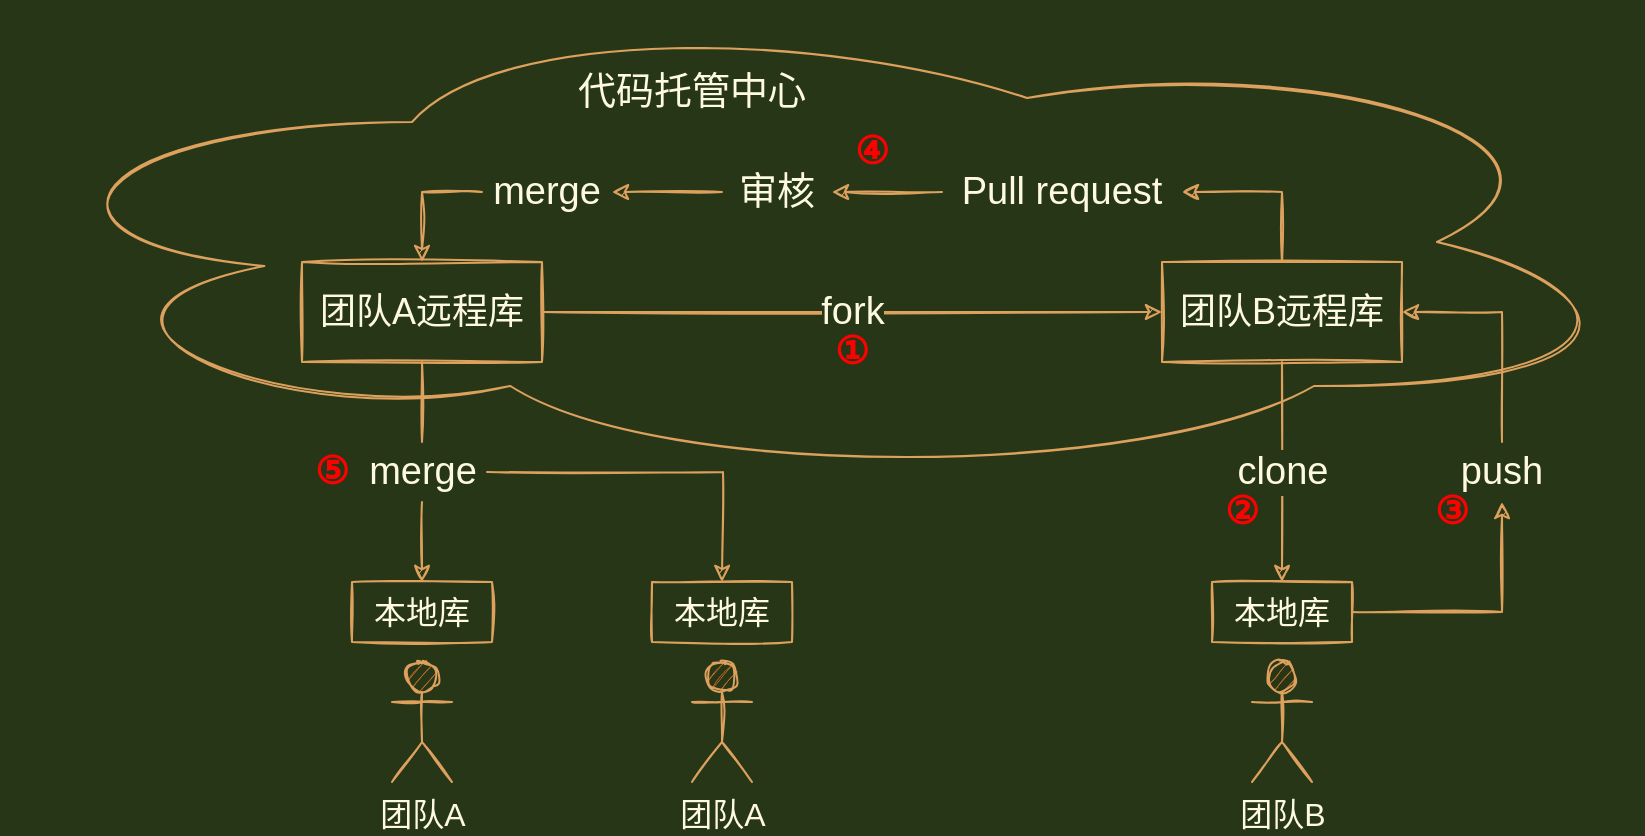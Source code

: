 <mxfile version="18.0.1" type="device"><diagram id="S0wWg6hAKBPex8UjPCye" name="第 1 页"><mxGraphModel dx="1092" dy="713" grid="0" gridSize="10" guides="1" tooltips="1" connect="1" arrows="1" fold="1" page="0" pageScale="1" pageWidth="1600" pageHeight="900" background="#283618" math="0" shadow="0"><root><mxCell id="0"/><mxCell id="1" parent="0"/><mxCell id="6qC6XSYqrlfWXTyf5UQ6-1" value="" style="ellipse;shape=cloud;whiteSpace=wrap;html=1;fillColor=none;sketch=1;strokeColor=#DDA15E;fontColor=#FEFAE0;" parent="1" vertex="1"><mxGeometry x="10" y="70" width="820" height="240" as="geometry"/></mxCell><mxCell id="6qC6XSYqrlfWXTyf5UQ6-20" value="" style="group;sketch=1;fontColor=#FEFAE0;" parent="1" vertex="1" connectable="0"><mxGeometry x="335" y="360" width="70" height="100" as="geometry"/></mxCell><mxCell id="6qC6XSYqrlfWXTyf5UQ6-6" value="团队A" style="shape=umlActor;verticalLabelPosition=bottom;verticalAlign=top;html=1;outlineConnect=0;fontSize=16;sketch=1;fillColor=#BC6C25;strokeColor=#DDA15E;fontColor=#FEFAE0;" parent="6qC6XSYqrlfWXTyf5UQ6-20" vertex="1"><mxGeometry x="20" y="40" width="30" height="60" as="geometry"/></mxCell><mxCell id="6qC6XSYqrlfWXTyf5UQ6-11" value="&lt;font style=&quot;font-size: 16px;&quot;&gt;本地库&lt;/font&gt;" style="rounded=0;whiteSpace=wrap;html=1;fontSize=19;fillColor=none;sketch=1;strokeColor=#DDA15E;fontColor=#FEFAE0;" parent="6qC6XSYqrlfWXTyf5UQ6-20" vertex="1"><mxGeometry width="70" height="30" as="geometry"/></mxCell><mxCell id="6qC6XSYqrlfWXTyf5UQ6-21" value="" style="group;sketch=1;fontColor=#FEFAE0;" parent="1" vertex="1" connectable="0"><mxGeometry x="185" y="360" width="70" height="100" as="geometry"/></mxCell><mxCell id="6qC6XSYqrlfWXTyf5UQ6-5" value="团队A" style="shape=umlActor;verticalLabelPosition=bottom;verticalAlign=top;html=1;outlineConnect=0;fontSize=16;sketch=1;fillColor=#BC6C25;strokeColor=#DDA15E;fontColor=#FEFAE0;" parent="6qC6XSYqrlfWXTyf5UQ6-21" vertex="1"><mxGeometry x="20" y="40" width="30" height="60" as="geometry"/></mxCell><mxCell id="6qC6XSYqrlfWXTyf5UQ6-10" value="&lt;font style=&quot;font-size: 16px;&quot;&gt;本地库&lt;/font&gt;" style="rounded=0;whiteSpace=wrap;html=1;fontSize=19;fillColor=none;sketch=1;strokeColor=#DDA15E;fontColor=#FEFAE0;" parent="6qC6XSYqrlfWXTyf5UQ6-21" vertex="1"><mxGeometry width="70" height="30" as="geometry"/></mxCell><mxCell id="nlCTYqaAcT6pLCp0BvTH-1" value="" style="group;sketch=1;fontColor=#FEFAE0;" parent="1" vertex="1" connectable="0"><mxGeometry x="615" y="360" width="70" height="100" as="geometry"/></mxCell><mxCell id="nlCTYqaAcT6pLCp0BvTH-2" value="团队B" style="shape=umlActor;verticalLabelPosition=bottom;verticalAlign=top;html=1;outlineConnect=0;fontSize=16;sketch=1;fillColor=#BC6C25;strokeColor=#DDA15E;fontColor=#FEFAE0;" parent="nlCTYqaAcT6pLCp0BvTH-1" vertex="1"><mxGeometry x="20" y="40" width="30" height="60" as="geometry"/></mxCell><mxCell id="nlCTYqaAcT6pLCp0BvTH-3" value="&lt;font style=&quot;font-size: 16px;&quot;&gt;本地库&lt;/font&gt;" style="rounded=0;whiteSpace=wrap;html=1;fontSize=19;fillColor=none;sketch=1;strokeColor=#DDA15E;fontColor=#FEFAE0;" parent="nlCTYqaAcT6pLCp0BvTH-1" vertex="1"><mxGeometry width="70" height="30" as="geometry"/></mxCell><mxCell id="nlCTYqaAcT6pLCp0BvTH-4" value="&lt;font style=&quot;font-size: 18px;&quot;&gt;团队A远程库&lt;/font&gt;" style="rounded=0;whiteSpace=wrap;html=1;fillColor=none;sketch=1;strokeColor=#DDA15E;fontColor=#FEFAE0;" parent="1" vertex="1"><mxGeometry x="160" y="200" width="120" height="50" as="geometry"/></mxCell><mxCell id="nlCTYqaAcT6pLCp0BvTH-5" value="&lt;font style=&quot;font-size: 19px;&quot;&gt;代码托管中心&lt;/font&gt;" style="text;html=1;strokeColor=none;fillColor=none;align=center;verticalAlign=middle;whiteSpace=wrap;rounded=0;fontSize=18;sketch=1;fontColor=#FEFAE0;" parent="1" vertex="1"><mxGeometry x="280" y="100" width="150" height="30" as="geometry"/></mxCell><mxCell id="nlCTYqaAcT6pLCp0BvTH-6" value="&lt;font style=&quot;font-size: 18px;&quot;&gt;团队B远程库&lt;/font&gt;" style="rounded=0;whiteSpace=wrap;html=1;fillColor=none;sketch=1;strokeColor=#DDA15E;fontColor=#FEFAE0;" parent="1" vertex="1"><mxGeometry x="590" y="200" width="120" height="50" as="geometry"/></mxCell><mxCell id="nlCTYqaAcT6pLCp0BvTH-9" value="fork" style="endArrow=classic;html=1;rounded=0;fontSize=19;exitX=1;exitY=0.5;exitDx=0;exitDy=0;entryX=0;entryY=0.5;entryDx=0;entryDy=0;sketch=1;labelBackgroundColor=#283618;strokeColor=#DDA15E;fontColor=#FEFAE0;" parent="1" source="nlCTYqaAcT6pLCp0BvTH-4" target="nlCTYqaAcT6pLCp0BvTH-6" edge="1"><mxGeometry width="50" height="50" relative="1" as="geometry"><mxPoint x="420" y="300" as="sourcePoint"/><mxPoint x="470" y="250" as="targetPoint"/></mxGeometry></mxCell><mxCell id="nlCTYqaAcT6pLCp0BvTH-10" value="clone" style="endArrow=classic;html=1;rounded=0;fontSize=19;entryX=0.5;entryY=0;entryDx=0;entryDy=0;exitX=0.5;exitY=1;exitDx=0;exitDy=0;sketch=1;labelBackgroundColor=#283618;strokeColor=#DDA15E;fontColor=#FEFAE0;" parent="1" source="nlCTYqaAcT6pLCp0BvTH-6" target="nlCTYqaAcT6pLCp0BvTH-3" edge="1"><mxGeometry width="50" height="50" relative="1" as="geometry"><mxPoint x="420" y="300" as="sourcePoint"/><mxPoint x="470" y="250" as="targetPoint"/></mxGeometry></mxCell><mxCell id="nlCTYqaAcT6pLCp0BvTH-11" value="" style="endArrow=classic;html=1;rounded=0;fontSize=19;exitX=1;exitY=0.5;exitDx=0;exitDy=0;edgeStyle=orthogonalEdgeStyle;entryX=0.5;entryY=1;entryDx=0;entryDy=0;sketch=1;labelBackgroundColor=#283618;strokeColor=#DDA15E;fontColor=#FEFAE0;" parent="1" source="nlCTYqaAcT6pLCp0BvTH-3" target="nlCTYqaAcT6pLCp0BvTH-12" edge="1"><mxGeometry width="50" height="50" relative="1" as="geometry"><mxPoint x="420" y="300" as="sourcePoint"/><mxPoint x="750" y="330" as="targetPoint"/></mxGeometry></mxCell><mxCell id="nlCTYqaAcT6pLCp0BvTH-12" value="push" style="text;html=1;strokeColor=none;fillColor=none;align=center;verticalAlign=middle;whiteSpace=wrap;rounded=0;fontSize=19;sketch=1;fontColor=#FEFAE0;" parent="1" vertex="1"><mxGeometry x="730" y="290" width="60" height="30" as="geometry"/></mxCell><mxCell id="nlCTYqaAcT6pLCp0BvTH-13" value="" style="endArrow=classic;html=1;rounded=0;fontSize=19;exitX=0.5;exitY=0;exitDx=0;exitDy=0;edgeStyle=orthogonalEdgeStyle;entryX=1;entryY=0.5;entryDx=0;entryDy=0;sketch=1;labelBackgroundColor=#283618;strokeColor=#DDA15E;fontColor=#FEFAE0;" parent="1" source="nlCTYqaAcT6pLCp0BvTH-12" target="nlCTYqaAcT6pLCp0BvTH-6" edge="1"><mxGeometry width="50" height="50" relative="1" as="geometry"><mxPoint x="695" y="385" as="sourcePoint"/><mxPoint x="760" y="330" as="targetPoint"/></mxGeometry></mxCell><mxCell id="nlCTYqaAcT6pLCp0BvTH-14" value="" style="endArrow=classic;html=1;rounded=0;fontSize=19;exitX=0.5;exitY=0;exitDx=0;exitDy=0;edgeStyle=orthogonalEdgeStyle;entryX=1;entryY=0.5;entryDx=0;entryDy=0;sketch=1;labelBackgroundColor=#283618;strokeColor=#DDA15E;fontColor=#FEFAE0;" parent="1" source="nlCTYqaAcT6pLCp0BvTH-6" target="nlCTYqaAcT6pLCp0BvTH-15" edge="1"><mxGeometry width="50" height="50" relative="1" as="geometry"><mxPoint x="810" y="70" as="sourcePoint"/><mxPoint x="760" y="5" as="targetPoint"/></mxGeometry></mxCell><mxCell id="nlCTYqaAcT6pLCp0BvTH-15" value="Pull request" style="text;html=1;strokeColor=none;fillColor=none;align=center;verticalAlign=middle;whiteSpace=wrap;rounded=0;fontSize=19;sketch=1;fontColor=#FEFAE0;" parent="1" vertex="1"><mxGeometry x="480" y="150" width="120" height="30" as="geometry"/></mxCell><mxCell id="nlCTYqaAcT6pLCp0BvTH-16" value="" style="endArrow=classic;html=1;rounded=0;fontSize=19;entryX=1;entryY=0.5;entryDx=0;entryDy=0;exitX=0;exitY=0.5;exitDx=0;exitDy=0;sketch=1;labelBackgroundColor=#283618;strokeColor=#DDA15E;fontColor=#FEFAE0;" parent="1" source="nlCTYqaAcT6pLCp0BvTH-15" target="nlCTYqaAcT6pLCp0BvTH-17" edge="1"><mxGeometry width="50" height="50" relative="1" as="geometry"><mxPoint x="460" y="260" as="sourcePoint"/><mxPoint x="510" y="210" as="targetPoint"/></mxGeometry></mxCell><mxCell id="nlCTYqaAcT6pLCp0BvTH-17" value="审核" style="text;html=1;strokeColor=none;fillColor=none;align=center;verticalAlign=middle;whiteSpace=wrap;rounded=0;fontSize=19;sketch=1;fontColor=#FEFAE0;" parent="1" vertex="1"><mxGeometry x="370" y="150" width="55" height="30" as="geometry"/></mxCell><mxCell id="nlCTYqaAcT6pLCp0BvTH-18" value="merge" style="text;html=1;strokeColor=none;fillColor=none;align=center;verticalAlign=middle;whiteSpace=wrap;rounded=0;fontSize=19;sketch=1;fontColor=#FEFAE0;" parent="1" vertex="1"><mxGeometry x="250" y="150" width="65" height="30" as="geometry"/></mxCell><mxCell id="nlCTYqaAcT6pLCp0BvTH-19" value="" style="endArrow=classic;html=1;rounded=0;fontSize=19;entryX=1;entryY=0.5;entryDx=0;entryDy=0;exitX=0;exitY=0.5;exitDx=0;exitDy=0;sketch=1;labelBackgroundColor=#283618;strokeColor=#DDA15E;fontColor=#FEFAE0;" parent="1" source="nlCTYqaAcT6pLCp0BvTH-17" target="nlCTYqaAcT6pLCp0BvTH-18" edge="1"><mxGeometry width="50" height="50" relative="1" as="geometry"><mxPoint x="480" y="175" as="sourcePoint"/><mxPoint x="415" y="175" as="targetPoint"/></mxGeometry></mxCell><mxCell id="nlCTYqaAcT6pLCp0BvTH-20" value="" style="endArrow=classic;html=1;rounded=0;fontSize=19;exitX=0;exitY=0.5;exitDx=0;exitDy=0;edgeStyle=orthogonalEdgeStyle;entryX=0.5;entryY=0;entryDx=0;entryDy=0;sketch=1;labelBackgroundColor=#283618;strokeColor=#DDA15E;fontColor=#FEFAE0;" parent="1" source="nlCTYqaAcT6pLCp0BvTH-18" target="nlCTYqaAcT6pLCp0BvTH-4" edge="1"><mxGeometry width="50" height="50" relative="1" as="geometry"><mxPoint x="405" y="207.5" as="sourcePoint"/><mxPoint x="355" y="172.5" as="targetPoint"/></mxGeometry></mxCell><mxCell id="nlCTYqaAcT6pLCp0BvTH-21" value="" style="endArrow=classic;html=1;rounded=0;fontSize=19;exitX=1;exitY=0.5;exitDx=0;exitDy=0;edgeStyle=orthogonalEdgeStyle;sketch=1;labelBackgroundColor=#283618;strokeColor=#DDA15E;fontColor=#FEFAE0;" parent="1" source="nlCTYqaAcT6pLCp0BvTH-22" edge="1"><mxGeometry width="50" height="50" relative="1" as="geometry"><mxPoint x="335" y="310" as="sourcePoint"/><mxPoint x="370" y="360" as="targetPoint"/></mxGeometry></mxCell><mxCell id="nlCTYqaAcT6pLCp0BvTH-22" value="merge" style="text;html=1;strokeColor=none;fillColor=none;align=center;verticalAlign=middle;whiteSpace=wrap;rounded=0;fontSize=19;sketch=1;fontColor=#FEFAE0;" parent="1" vertex="1"><mxGeometry x="187.5" y="290" width="65" height="30" as="geometry"/></mxCell><mxCell id="nlCTYqaAcT6pLCp0BvTH-23" value="" style="endArrow=none;html=1;rounded=0;fontSize=19;exitX=0.5;exitY=1;exitDx=0;exitDy=0;endFill=0;sketch=1;labelBackgroundColor=#283618;strokeColor=#DDA15E;fontColor=#FEFAE0;" parent="1" source="nlCTYqaAcT6pLCp0BvTH-4" target="nlCTYqaAcT6pLCp0BvTH-22" edge="1"><mxGeometry width="50" height="50" relative="1" as="geometry"><mxPoint x="260" y="330" as="sourcePoint"/><mxPoint x="310" y="280" as="targetPoint"/></mxGeometry></mxCell><mxCell id="nlCTYqaAcT6pLCp0BvTH-24" value="" style="endArrow=classic;html=1;rounded=0;fontSize=19;exitX=0.5;exitY=1;exitDx=0;exitDy=0;entryX=0.5;entryY=0;entryDx=0;entryDy=0;sketch=1;labelBackgroundColor=#283618;strokeColor=#DDA15E;fontColor=#FEFAE0;" parent="1" source="nlCTYqaAcT6pLCp0BvTH-22" target="6qC6XSYqrlfWXTyf5UQ6-10" edge="1"><mxGeometry width="50" height="50" relative="1" as="geometry"><mxPoint x="279.67" y="320" as="sourcePoint"/><mxPoint x="279.67" y="360" as="targetPoint"/></mxGeometry></mxCell><mxCell id="nlCTYqaAcT6pLCp0BvTH-25" value="&lt;font color=&quot;#ff0000&quot;&gt;&lt;b&gt;①&lt;/b&gt;&lt;/font&gt;" style="text;html=1;strokeColor=none;fillColor=none;align=center;verticalAlign=middle;whiteSpace=wrap;rounded=0;fontSize=19;sketch=1;fontColor=#FEFAE0;" parent="1" vertex="1"><mxGeometry x="420" y="230" width="30" height="30" as="geometry"/></mxCell><mxCell id="nlCTYqaAcT6pLCp0BvTH-26" value="&lt;font color=&quot;#ff0000&quot;&gt;&lt;b&gt;②&lt;/b&gt;&lt;/font&gt;" style="text;html=1;strokeColor=none;fillColor=none;align=center;verticalAlign=middle;whiteSpace=wrap;rounded=0;fontSize=19;sketch=1;fontColor=#FEFAE0;" parent="1" vertex="1"><mxGeometry x="615" y="310" width="30" height="30" as="geometry"/></mxCell><mxCell id="nlCTYqaAcT6pLCp0BvTH-27" value="&lt;font color=&quot;#ff0000&quot;&gt;&lt;b&gt;③&lt;/b&gt;&lt;/font&gt;" style="text;html=1;strokeColor=none;fillColor=none;align=center;verticalAlign=middle;whiteSpace=wrap;rounded=0;fontSize=19;sketch=1;fontColor=#FEFAE0;" parent="1" vertex="1"><mxGeometry x="720" y="310" width="30" height="30" as="geometry"/></mxCell><mxCell id="nlCTYqaAcT6pLCp0BvTH-28" value="&lt;font color=&quot;#ff0000&quot;&gt;&lt;b&gt;④&lt;/b&gt;&lt;/font&gt;" style="text;html=1;strokeColor=none;fillColor=none;align=center;verticalAlign=middle;whiteSpace=wrap;rounded=0;fontSize=19;sketch=1;fontColor=#FEFAE0;" parent="1" vertex="1"><mxGeometry x="430" y="130" width="30" height="30" as="geometry"/></mxCell><mxCell id="nlCTYqaAcT6pLCp0BvTH-29" value="&lt;font color=&quot;#ff0000&quot;&gt;&lt;b&gt;⑤&lt;/b&gt;&lt;/font&gt;" style="text;html=1;strokeColor=none;fillColor=none;align=center;verticalAlign=middle;whiteSpace=wrap;rounded=0;fontSize=19;sketch=1;fontColor=#FEFAE0;" parent="1" vertex="1"><mxGeometry x="160" y="290" width="30" height="30" as="geometry"/></mxCell></root></mxGraphModel></diagram></mxfile>